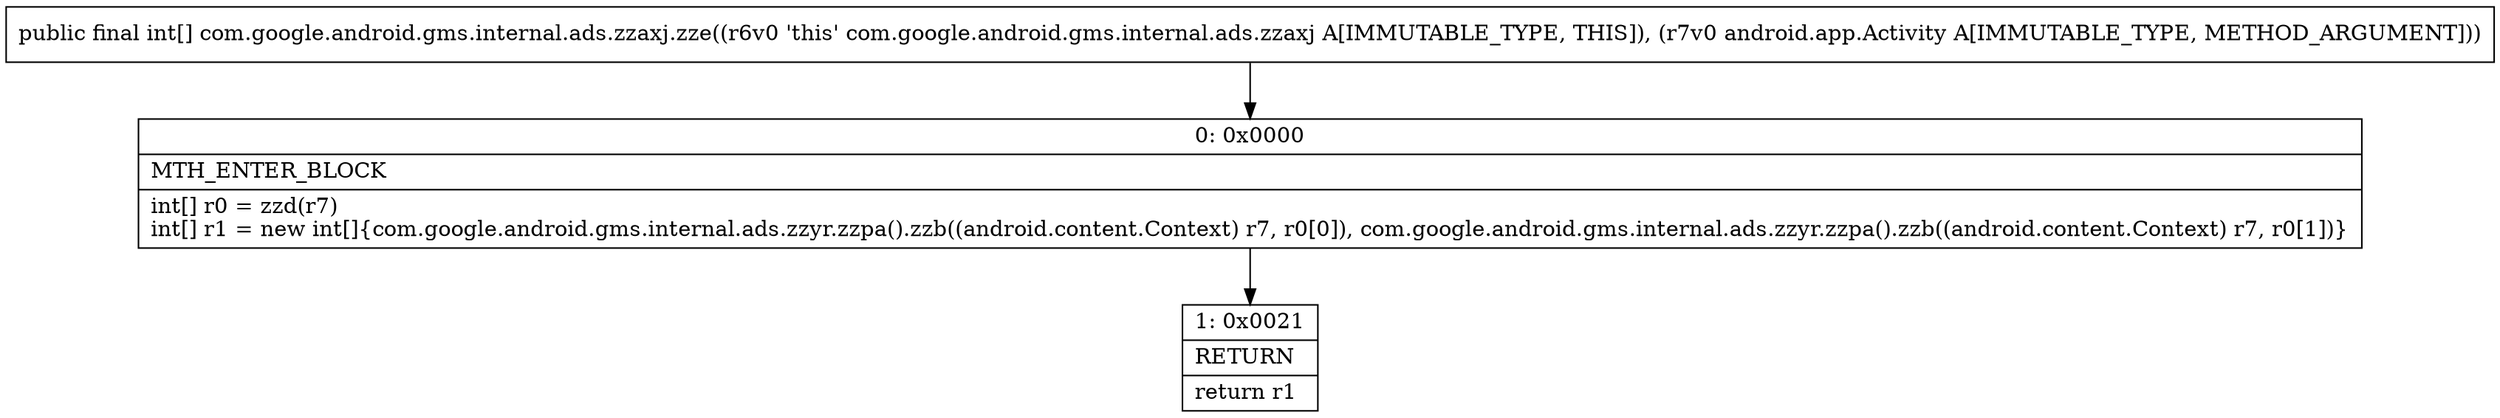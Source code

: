 digraph "CFG forcom.google.android.gms.internal.ads.zzaxj.zze(Landroid\/app\/Activity;)[I" {
Node_0 [shape=record,label="{0\:\ 0x0000|MTH_ENTER_BLOCK\l|int[] r0 = zzd(r7)\lint[] r1 = new int[]\{com.google.android.gms.internal.ads.zzyr.zzpa().zzb((android.content.Context) r7, r0[0]), com.google.android.gms.internal.ads.zzyr.zzpa().zzb((android.content.Context) r7, r0[1])\}\l}"];
Node_1 [shape=record,label="{1\:\ 0x0021|RETURN\l|return r1\l}"];
MethodNode[shape=record,label="{public final int[] com.google.android.gms.internal.ads.zzaxj.zze((r6v0 'this' com.google.android.gms.internal.ads.zzaxj A[IMMUTABLE_TYPE, THIS]), (r7v0 android.app.Activity A[IMMUTABLE_TYPE, METHOD_ARGUMENT])) }"];
MethodNode -> Node_0;
Node_0 -> Node_1;
}

